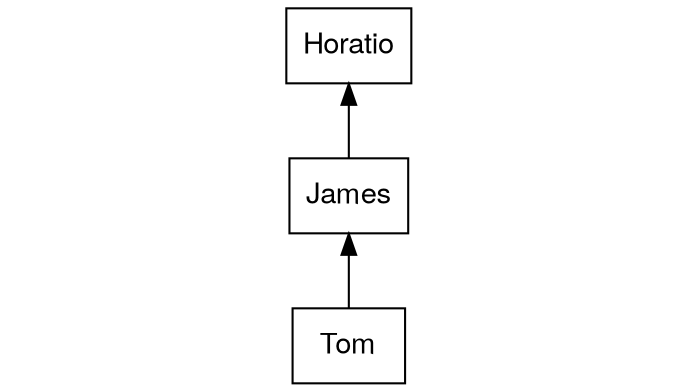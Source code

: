 digraph {
    ratio=0.56

    node [
        shape=box
        fontname="Helvetica Neue"
    ]

    Horatio -> James -> Tom [dir="back"]
}